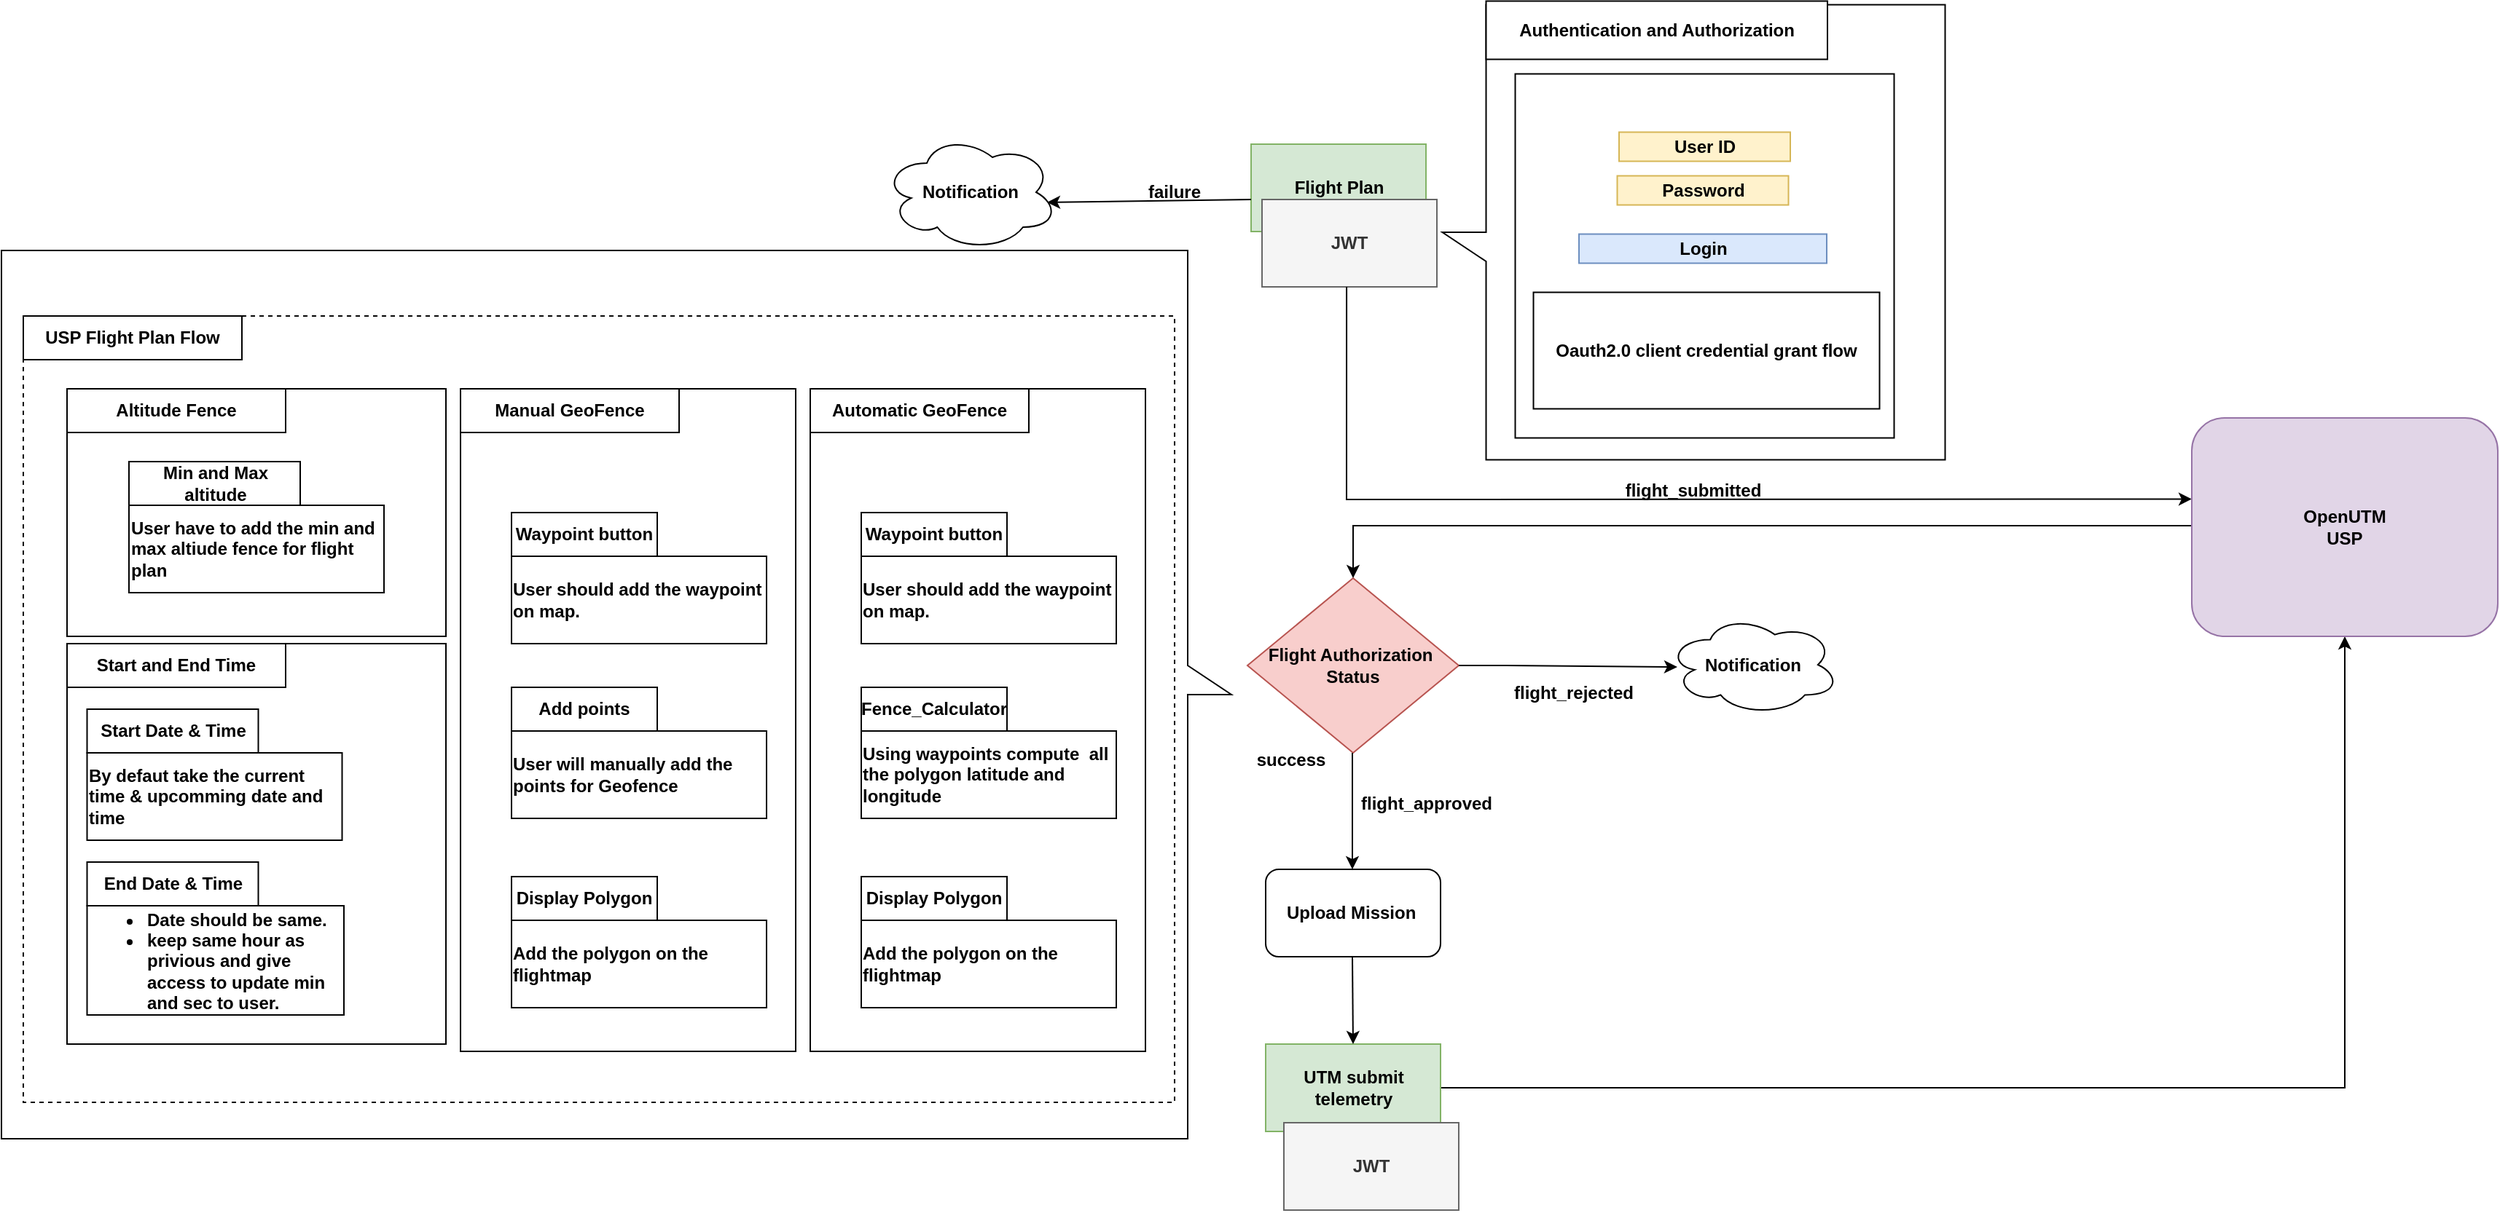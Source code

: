 <mxfile version="22.0.3" type="device">
  <diagram name="Page-1" id="qFCPr3h47qFFb1gkWBrg">
    <mxGraphModel dx="5222" dy="2463" grid="1" gridSize="10" guides="1" tooltips="1" connect="1" arrows="1" fold="1" page="1" pageScale="1" pageWidth="850" pageHeight="1100" math="0" shadow="0">
      <root>
        <mxCell id="0" />
        <mxCell id="1" parent="0" />
        <mxCell id="CpOMK_Is4fyslUZbquwD-1" value="" style="shape=callout;whiteSpace=wrap;html=1;perimeter=calloutPerimeter;fillStyle=auto;rounded=0;shadow=0;rotation=90;fontStyle=1" vertex="1" parent="1">
          <mxGeometry x="-178" y="-854" width="312.5" height="345" as="geometry" />
        </mxCell>
        <mxCell id="CpOMK_Is4fyslUZbquwD-2" value="" style="shape=callout;whiteSpace=wrap;html=1;perimeter=calloutPerimeter;fillStyle=auto;rounded=0;shadow=0;rotation=-90;fontStyle=1" vertex="1" parent="1">
          <mxGeometry x="-1066" y="-786" width="610" height="844" as="geometry" />
        </mxCell>
        <mxCell id="CpOMK_Is4fyslUZbquwD-3" value="" style="rounded=0;whiteSpace=wrap;html=1;dashed=1;fontStyle=1" vertex="1" parent="1">
          <mxGeometry x="-1168" y="-624" width="790" height="540" as="geometry" />
        </mxCell>
        <mxCell id="CpOMK_Is4fyslUZbquwD-4" value="" style="rounded=0;whiteSpace=wrap;html=1;fontStyle=1" vertex="1" parent="1">
          <mxGeometry x="-628" y="-574" width="230" height="455" as="geometry" />
        </mxCell>
        <mxCell id="CpOMK_Is4fyslUZbquwD-5" value="Flight Plan" style="rounded=0;whiteSpace=wrap;html=1;fillColor=#d5e8d4;strokeColor=#82b366;fontStyle=1" vertex="1" parent="1">
          <mxGeometry x="-325.5" y="-742" width="120" height="60" as="geometry" />
        </mxCell>
        <mxCell id="CpOMK_Is4fyslUZbquwD-6" value="&lt;div&gt;Flight Authorization&amp;nbsp;&lt;/div&gt;&lt;div&gt;Status&lt;/div&gt;" style="rhombus;whiteSpace=wrap;html=1;fillColor=#f8cecc;strokeColor=#b85450;fontStyle=1" vertex="1" parent="1">
          <mxGeometry x="-328" y="-444" width="145" height="120" as="geometry" />
        </mxCell>
        <mxCell id="CpOMK_Is4fyslUZbquwD-7" value="JWT" style="rounded=0;whiteSpace=wrap;html=1;fillColor=#f5f5f5;fontColor=#333333;strokeColor=#666666;fontStyle=1" vertex="1" parent="1">
          <mxGeometry x="-318" y="-704" width="120" height="60" as="geometry" />
        </mxCell>
        <mxCell id="CpOMK_Is4fyslUZbquwD-8" value="" style="endArrow=classic;html=1;rounded=0;exitX=0.567;exitY=1.067;exitDx=0;exitDy=0;exitPerimeter=0;fontStyle=1" edge="1" parent="1">
          <mxGeometry width="50" height="50" relative="1" as="geometry">
            <mxPoint x="-259.96" y="-644" as="sourcePoint" />
            <mxPoint x="320" y="-498.27" as="targetPoint" />
            <Array as="points">
              <mxPoint x="-260" y="-498.02" />
            </Array>
          </mxGeometry>
        </mxCell>
        <mxCell id="CpOMK_Is4fyslUZbquwD-9" value="" style="endArrow=classic;html=1;rounded=0;exitX=0.5;exitY=1;exitDx=0;exitDy=0;fontStyle=1" edge="1" parent="1">
          <mxGeometry width="50" height="50" relative="1" as="geometry">
            <mxPoint x="-256" y="-324" as="sourcePoint" />
            <mxPoint x="-256" y="-244" as="targetPoint" />
          </mxGeometry>
        </mxCell>
        <mxCell id="CpOMK_Is4fyslUZbquwD-10" value="flight_approved" style="text;html=1;strokeColor=none;fillColor=none;align=center;verticalAlign=middle;whiteSpace=wrap;rounded=0;fontStyle=1" vertex="1" parent="1">
          <mxGeometry x="-235.5" y="-304" width="60" height="30" as="geometry" />
        </mxCell>
        <mxCell id="CpOMK_Is4fyslUZbquwD-11" value="" style="endArrow=classic;html=1;rounded=0;exitX=1;exitY=0.5;exitDx=0;exitDy=0;entryX=0.059;entryY=0.522;entryDx=0;entryDy=0;entryPerimeter=0;fontStyle=1" edge="1" parent="1" source="CpOMK_Is4fyslUZbquwD-6" target="CpOMK_Is4fyslUZbquwD-57">
          <mxGeometry width="50" height="50" relative="1" as="geometry">
            <mxPoint x="-205.5" y="-464" as="sourcePoint" />
            <mxPoint x="-40" y="-340" as="targetPoint" />
            <Array as="points">
              <mxPoint x="-150" y="-384" />
            </Array>
          </mxGeometry>
        </mxCell>
        <mxCell id="CpOMK_Is4fyslUZbquwD-12" value="flight_rejected" style="text;html=1;strokeColor=none;fillColor=none;align=center;verticalAlign=middle;whiteSpace=wrap;rounded=0;fontStyle=1" vertex="1" parent="1">
          <mxGeometry x="-134.25" y="-380" width="60" height="30" as="geometry" />
        </mxCell>
        <mxCell id="CpOMK_Is4fyslUZbquwD-13" value="" style="endArrow=classic;html=1;rounded=0;exitX=0;exitY=0.5;exitDx=0;exitDy=0;entryX=0;entryY=0;entryDx=130;entryDy=30;entryPerimeter=0;fontStyle=1" edge="1" parent="1">
          <mxGeometry width="50" height="50" relative="1" as="geometry">
            <mxPoint x="-325.5" y="-704" as="sourcePoint" />
            <mxPoint x="-465.5" y="-702" as="targetPoint" />
          </mxGeometry>
        </mxCell>
        <mxCell id="CpOMK_Is4fyslUZbquwD-14" value="failure" style="text;html=1;strokeColor=none;fillColor=none;align=center;verticalAlign=middle;whiteSpace=wrap;rounded=0;fontStyle=1" vertex="1" parent="1">
          <mxGeometry x="-408" y="-724" width="60" height="30" as="geometry" />
        </mxCell>
        <mxCell id="CpOMK_Is4fyslUZbquwD-15" value="flight_submitted" style="text;html=1;strokeColor=none;fillColor=none;align=center;verticalAlign=middle;whiteSpace=wrap;rounded=0;fontStyle=1" vertex="1" parent="1">
          <mxGeometry x="-51.75" y="-519" width="60" height="30" as="geometry" />
        </mxCell>
        <mxCell id="CpOMK_Is4fyslUZbquwD-16" value="Upload Mission&amp;nbsp;" style="rounded=1;whiteSpace=wrap;html=1;fontStyle=1" vertex="1" parent="1">
          <mxGeometry x="-315.5" y="-244" width="120" height="60" as="geometry" />
        </mxCell>
        <mxCell id="CpOMK_Is4fyslUZbquwD-17" style="edgeStyle=orthogonalEdgeStyle;rounded=0;orthogonalLoop=1;jettySize=auto;html=1;entryX=0.5;entryY=1;entryDx=0;entryDy=0;fontStyle=1" edge="1" parent="1" source="CpOMK_Is4fyslUZbquwD-18" target="CpOMK_Is4fyslUZbquwD-56">
          <mxGeometry relative="1" as="geometry">
            <mxPoint x="440" y="-310" as="targetPoint" />
          </mxGeometry>
        </mxCell>
        <mxCell id="CpOMK_Is4fyslUZbquwD-18" value="UTM submit telemetry " style="rounded=0;whiteSpace=wrap;html=1;fillColor=#d5e8d4;strokeColor=#82b366;fontStyle=1" vertex="1" parent="1">
          <mxGeometry x="-315.5" y="-124" width="120" height="60" as="geometry" />
        </mxCell>
        <mxCell id="CpOMK_Is4fyslUZbquwD-19" value="" style="endArrow=classic;html=1;rounded=0;exitX=0.5;exitY=1;exitDx=0;exitDy=0;fontStyle=1" edge="1" parent="1">
          <mxGeometry width="50" height="50" relative="1" as="geometry">
            <mxPoint x="-256" y="-184" as="sourcePoint" />
            <mxPoint x="-255.5" y="-124" as="targetPoint" />
          </mxGeometry>
        </mxCell>
        <mxCell id="CpOMK_Is4fyslUZbquwD-20" value="Automatic GeoFence" style="rounded=0;whiteSpace=wrap;html=1;fontStyle=1" vertex="1" parent="1">
          <mxGeometry x="-628" y="-574" width="150" height="30" as="geometry" />
        </mxCell>
        <mxCell id="CpOMK_Is4fyslUZbquwD-21" value="Waypoint button" style="rounded=0;whiteSpace=wrap;html=1;fontStyle=1" vertex="1" parent="1">
          <mxGeometry x="-593" y="-489" width="100" height="30" as="geometry" />
        </mxCell>
        <mxCell id="CpOMK_Is4fyslUZbquwD-22" value="&lt;div style=&quot;text-align: left;&quot;&gt;&lt;span style=&quot;background-color: initial;&quot;&gt;User should add the waypoint on map.&lt;/span&gt;&lt;/div&gt;" style="rounded=0;whiteSpace=wrap;html=1;fontStyle=1" vertex="1" parent="1">
          <mxGeometry x="-593" y="-459" width="175" height="60" as="geometry" />
        </mxCell>
        <mxCell id="CpOMK_Is4fyslUZbquwD-23" value="Fence_Calculator" style="rounded=0;whiteSpace=wrap;html=1;fontStyle=1" vertex="1" parent="1">
          <mxGeometry x="-593" y="-369" width="100" height="30" as="geometry" />
        </mxCell>
        <mxCell id="CpOMK_Is4fyslUZbquwD-24" value="&lt;div style=&quot;text-align: left;&quot;&gt;Using waypoints compute&amp;nbsp; all the polygon latitude and longitude&lt;/div&gt;" style="rounded=0;whiteSpace=wrap;html=1;fontStyle=1" vertex="1" parent="1">
          <mxGeometry x="-593" y="-339" width="175" height="60" as="geometry" />
        </mxCell>
        <mxCell id="CpOMK_Is4fyslUZbquwD-25" value="Display Polygon" style="rounded=0;whiteSpace=wrap;html=1;fontStyle=1" vertex="1" parent="1">
          <mxGeometry x="-593" y="-239" width="100" height="30" as="geometry" />
        </mxCell>
        <mxCell id="CpOMK_Is4fyslUZbquwD-26" value="&lt;div style=&quot;text-align: left;&quot;&gt;Add the polygon on the flightmap&lt;/div&gt;" style="rounded=0;whiteSpace=wrap;html=1;fontStyle=1" vertex="1" parent="1">
          <mxGeometry x="-593" y="-209" width="175" height="60" as="geometry" />
        </mxCell>
        <mxCell id="CpOMK_Is4fyslUZbquwD-27" value="" style="rounded=0;whiteSpace=wrap;html=1;fontStyle=1" vertex="1" parent="1">
          <mxGeometry x="-868" y="-574" width="230" height="455" as="geometry" />
        </mxCell>
        <mxCell id="CpOMK_Is4fyslUZbquwD-28" value="Manual GeoFence" style="rounded=0;whiteSpace=wrap;html=1;fontStyle=1" vertex="1" parent="1">
          <mxGeometry x="-868" y="-574" width="150" height="30" as="geometry" />
        </mxCell>
        <mxCell id="CpOMK_Is4fyslUZbquwD-29" value="Waypoint button" style="rounded=0;whiteSpace=wrap;html=1;fontStyle=1" vertex="1" parent="1">
          <mxGeometry x="-833" y="-489" width="100" height="30" as="geometry" />
        </mxCell>
        <mxCell id="CpOMK_Is4fyslUZbquwD-30" value="&lt;div style=&quot;text-align: left;&quot;&gt;&lt;span style=&quot;background-color: initial;&quot;&gt;User should add the waypoint on map.&lt;/span&gt;&lt;/div&gt;" style="rounded=0;whiteSpace=wrap;html=1;fontStyle=1" vertex="1" parent="1">
          <mxGeometry x="-833" y="-459" width="175" height="60" as="geometry" />
        </mxCell>
        <mxCell id="CpOMK_Is4fyslUZbquwD-31" value="Add points" style="rounded=0;whiteSpace=wrap;html=1;fontStyle=1" vertex="1" parent="1">
          <mxGeometry x="-833" y="-369" width="100" height="30" as="geometry" />
        </mxCell>
        <mxCell id="CpOMK_Is4fyslUZbquwD-32" value="&lt;div style=&quot;text-align: left;&quot;&gt;User will manually add the points for Geofence&amp;nbsp;&lt;/div&gt;" style="rounded=0;whiteSpace=wrap;html=1;fontStyle=1" vertex="1" parent="1">
          <mxGeometry x="-833" y="-339" width="175" height="60" as="geometry" />
        </mxCell>
        <mxCell id="CpOMK_Is4fyslUZbquwD-33" value="Display Polygon" style="rounded=0;whiteSpace=wrap;html=1;fontStyle=1" vertex="1" parent="1">
          <mxGeometry x="-833" y="-239" width="100" height="30" as="geometry" />
        </mxCell>
        <mxCell id="CpOMK_Is4fyslUZbquwD-34" value="&lt;div style=&quot;text-align: left;&quot;&gt;Add the polygon on the flightmap&lt;/div&gt;" style="rounded=0;whiteSpace=wrap;html=1;fontStyle=1" vertex="1" parent="1">
          <mxGeometry x="-833" y="-209" width="175" height="60" as="geometry" />
        </mxCell>
        <mxCell id="CpOMK_Is4fyslUZbquwD-35" value="" style="rounded=0;whiteSpace=wrap;html=1;fontStyle=1" vertex="1" parent="1">
          <mxGeometry x="-1138" y="-574" width="260" height="170" as="geometry" />
        </mxCell>
        <mxCell id="CpOMK_Is4fyslUZbquwD-36" value="Altitude Fence" style="rounded=0;whiteSpace=wrap;html=1;fontStyle=1" vertex="1" parent="1">
          <mxGeometry x="-1138" y="-574" width="150" height="30" as="geometry" />
        </mxCell>
        <mxCell id="CpOMK_Is4fyslUZbquwD-37" value="Min and Max altitude" style="rounded=0;whiteSpace=wrap;html=1;fontStyle=1" vertex="1" parent="1">
          <mxGeometry x="-1095.5" y="-524" width="117.5" height="30" as="geometry" />
        </mxCell>
        <mxCell id="CpOMK_Is4fyslUZbquwD-38" value="&lt;div style=&quot;text-align: left;&quot;&gt;User have to add the min and max altiude fence for flight plan&lt;/div&gt;" style="rounded=0;whiteSpace=wrap;html=1;fontStyle=1" vertex="1" parent="1">
          <mxGeometry x="-1095.5" y="-494" width="175" height="60" as="geometry" />
        </mxCell>
        <mxCell id="CpOMK_Is4fyslUZbquwD-39" value="" style="rounded=0;whiteSpace=wrap;html=1;fontStyle=1" vertex="1" parent="1">
          <mxGeometry x="-1138" y="-399" width="260" height="275" as="geometry" />
        </mxCell>
        <mxCell id="CpOMK_Is4fyslUZbquwD-40" value="Start and End Time" style="rounded=0;whiteSpace=wrap;html=1;fontStyle=1" vertex="1" parent="1">
          <mxGeometry x="-1138" y="-399" width="150" height="30" as="geometry" />
        </mxCell>
        <mxCell id="CpOMK_Is4fyslUZbquwD-41" value="Start Date &amp;amp; Time" style="rounded=0;whiteSpace=wrap;html=1;fontStyle=1" vertex="1" parent="1">
          <mxGeometry x="-1124.25" y="-354" width="117.5" height="30" as="geometry" />
        </mxCell>
        <mxCell id="CpOMK_Is4fyslUZbquwD-42" value="&lt;div style=&quot;text-align: left;&quot;&gt;By defaut take the current time &amp;amp; upcomming date and time&lt;/div&gt;" style="rounded=0;whiteSpace=wrap;html=1;fontStyle=1" vertex="1" parent="1">
          <mxGeometry x="-1124.25" y="-324" width="175" height="60" as="geometry" />
        </mxCell>
        <mxCell id="CpOMK_Is4fyslUZbquwD-43" value="End Date &amp;amp; Time" style="rounded=0;whiteSpace=wrap;html=1;fontStyle=1" vertex="1" parent="1">
          <mxGeometry x="-1124.25" y="-249" width="117.5" height="30" as="geometry" />
        </mxCell>
        <mxCell id="CpOMK_Is4fyslUZbquwD-44" value="&lt;div style=&quot;text-align: left;&quot;&gt;&lt;ul&gt;&lt;li&gt;Date should be same.&lt;/li&gt;&lt;li&gt;keep same hour as privious and give access to update min and sec to user.&lt;/li&gt;&lt;/ul&gt;&lt;/div&gt;" style="rounded=0;whiteSpace=wrap;html=1;fontStyle=1" vertex="1" parent="1">
          <mxGeometry x="-1124.25" y="-219" width="176.25" height="75" as="geometry" />
        </mxCell>
        <mxCell id="CpOMK_Is4fyslUZbquwD-45" value="USP Flight Plan Flow" style="rounded=0;whiteSpace=wrap;html=1;fontStyle=1" vertex="1" parent="1">
          <mxGeometry x="-1168" y="-624" width="150" height="30" as="geometry" />
        </mxCell>
        <mxCell id="CpOMK_Is4fyslUZbquwD-46" value="" style="rounded=0;whiteSpace=wrap;html=1;fontStyle=1" vertex="1" parent="1">
          <mxGeometry x="-144.25" y="-790.25" width="260" height="250" as="geometry" />
        </mxCell>
        <mxCell id="CpOMK_Is4fyslUZbquwD-47" value="User ID" style="rounded=0;whiteSpace=wrap;html=1;fillColor=#fff2cc;strokeColor=#d6b656;fontStyle=1" vertex="1" parent="1">
          <mxGeometry x="-73" y="-750.25" width="117.5" height="20" as="geometry" />
        </mxCell>
        <mxCell id="CpOMK_Is4fyslUZbquwD-48" value="&lt;div style=&quot;text-align: left;&quot;&gt;Oauth2.0 client credential grant flow&lt;br&gt;&lt;/div&gt;" style="rounded=0;whiteSpace=wrap;html=1;fontStyle=1" vertex="1" parent="1">
          <mxGeometry x="-131.75" y="-640.25" width="237.5" height="80" as="geometry" />
        </mxCell>
        <mxCell id="CpOMK_Is4fyslUZbquwD-49" value="Password" style="rounded=0;whiteSpace=wrap;html=1;fillColor=#fff2cc;strokeColor=#d6b656;fontStyle=1" vertex="1" parent="1">
          <mxGeometry x="-74.25" y="-720.25" width="117.5" height="20" as="geometry" />
        </mxCell>
        <mxCell id="CpOMK_Is4fyslUZbquwD-50" value="Login" style="rounded=0;whiteSpace=wrap;html=1;fillColor=#dae8fc;strokeColor=#6c8ebf;fontStyle=1" vertex="1" parent="1">
          <mxGeometry x="-100.5" y="-680.25" width="170" height="20" as="geometry" />
        </mxCell>
        <mxCell id="CpOMK_Is4fyslUZbquwD-51" value="Authentication and Authorization" style="rounded=0;whiteSpace=wrap;html=1;fontStyle=1" vertex="1" parent="1">
          <mxGeometry x="-164.25" y="-840.25" width="234.25" height="40" as="geometry" />
        </mxCell>
        <mxCell id="CpOMK_Is4fyslUZbquwD-52" value="success" style="text;html=1;strokeColor=none;fillColor=none;align=center;verticalAlign=middle;whiteSpace=wrap;rounded=0;fontStyle=1" vertex="1" parent="1">
          <mxGeometry x="-328" y="-334" width="60" height="30" as="geometry" />
        </mxCell>
        <mxCell id="CpOMK_Is4fyslUZbquwD-53" value="Notification" style="ellipse;shape=cloud;whiteSpace=wrap;html=1;fontStyle=1" vertex="1" parent="1">
          <mxGeometry x="-578" y="-749" width="120" height="80" as="geometry" />
        </mxCell>
        <mxCell id="CpOMK_Is4fyslUZbquwD-54" value="JWT" style="rounded=0;whiteSpace=wrap;html=1;fillColor=#f5f5f5;fontColor=#333333;strokeColor=#666666;fontStyle=1" vertex="1" parent="1">
          <mxGeometry x="-303" y="-70" width="120" height="60" as="geometry" />
        </mxCell>
        <mxCell id="CpOMK_Is4fyslUZbquwD-55" style="edgeStyle=orthogonalEdgeStyle;rounded=0;orthogonalLoop=1;jettySize=auto;html=1;entryX=0.5;entryY=0;entryDx=0;entryDy=0;fontStyle=1" edge="1" parent="1" source="CpOMK_Is4fyslUZbquwD-56" target="CpOMK_Is4fyslUZbquwD-6">
          <mxGeometry relative="1" as="geometry">
            <Array as="points">
              <mxPoint x="-255" y="-480" />
            </Array>
          </mxGeometry>
        </mxCell>
        <mxCell id="CpOMK_Is4fyslUZbquwD-56" value="OpenUTM&lt;br&gt;USP" style="rounded=1;whiteSpace=wrap;html=1;fillColor=#e1d5e7;strokeColor=#9673a6;fontStyle=1" vertex="1" parent="1">
          <mxGeometry x="320" y="-554" width="210" height="150" as="geometry" />
        </mxCell>
        <mxCell id="CpOMK_Is4fyslUZbquwD-57" value="Notification" style="ellipse;shape=cloud;whiteSpace=wrap;html=1;fontStyle=1" vertex="1" parent="1">
          <mxGeometry x="-40" y="-419" width="118.25" height="69" as="geometry" />
        </mxCell>
      </root>
    </mxGraphModel>
  </diagram>
</mxfile>
